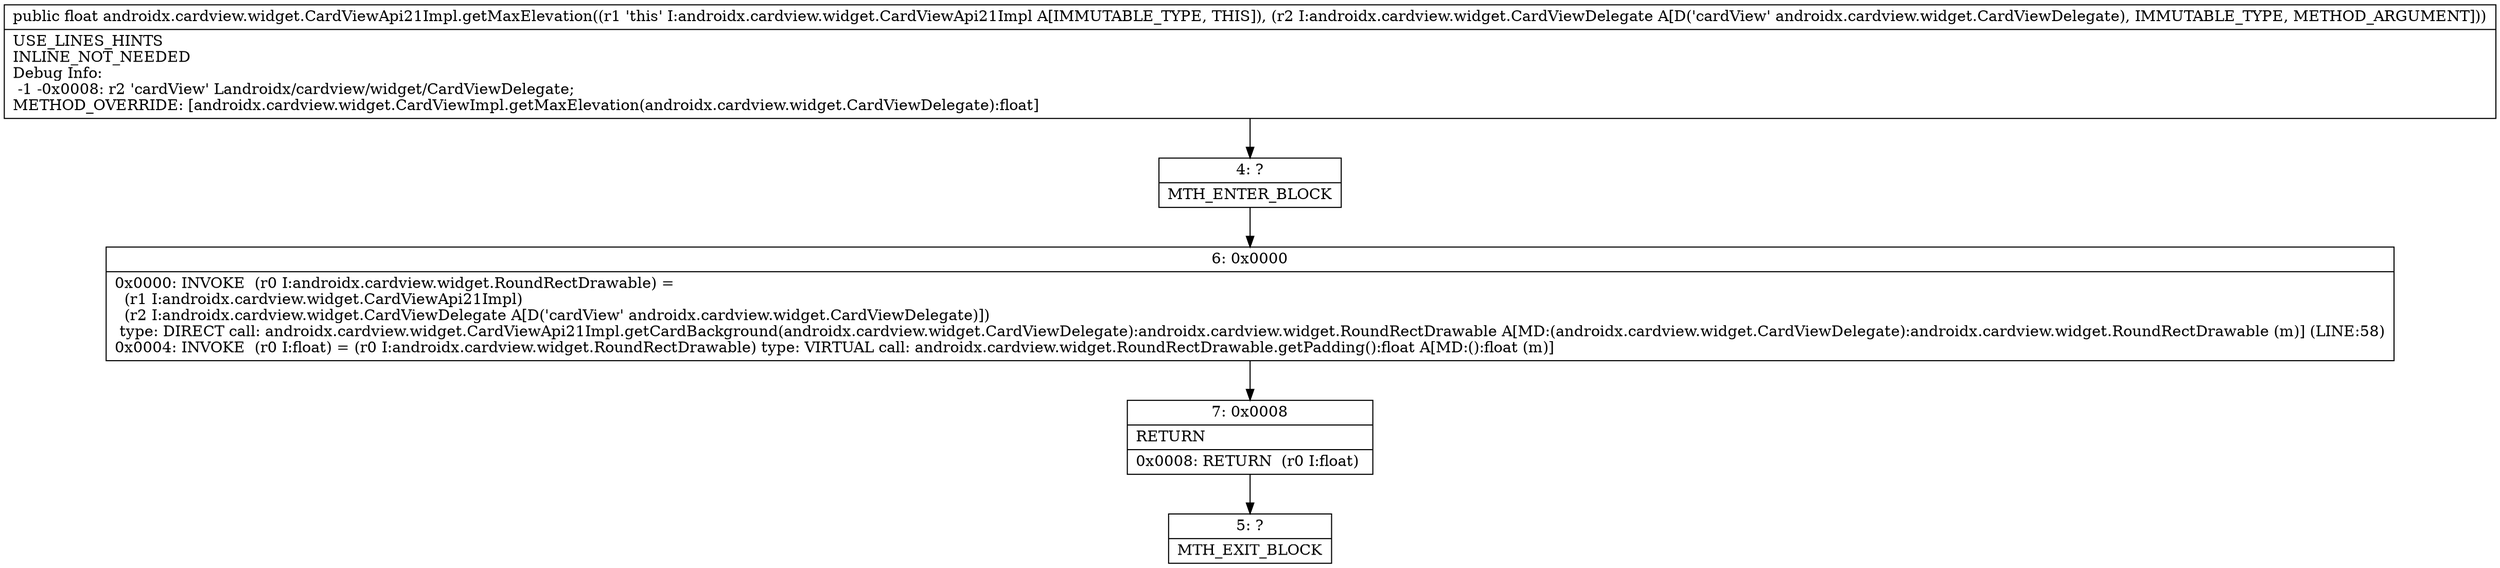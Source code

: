 digraph "CFG forandroidx.cardview.widget.CardViewApi21Impl.getMaxElevation(Landroidx\/cardview\/widget\/CardViewDelegate;)F" {
Node_4 [shape=record,label="{4\:\ ?|MTH_ENTER_BLOCK\l}"];
Node_6 [shape=record,label="{6\:\ 0x0000|0x0000: INVOKE  (r0 I:androidx.cardview.widget.RoundRectDrawable) = \l  (r1 I:androidx.cardview.widget.CardViewApi21Impl)\l  (r2 I:androidx.cardview.widget.CardViewDelegate A[D('cardView' androidx.cardview.widget.CardViewDelegate)])\l type: DIRECT call: androidx.cardview.widget.CardViewApi21Impl.getCardBackground(androidx.cardview.widget.CardViewDelegate):androidx.cardview.widget.RoundRectDrawable A[MD:(androidx.cardview.widget.CardViewDelegate):androidx.cardview.widget.RoundRectDrawable (m)] (LINE:58)\l0x0004: INVOKE  (r0 I:float) = (r0 I:androidx.cardview.widget.RoundRectDrawable) type: VIRTUAL call: androidx.cardview.widget.RoundRectDrawable.getPadding():float A[MD:():float (m)]\l}"];
Node_7 [shape=record,label="{7\:\ 0x0008|RETURN\l|0x0008: RETURN  (r0 I:float) \l}"];
Node_5 [shape=record,label="{5\:\ ?|MTH_EXIT_BLOCK\l}"];
MethodNode[shape=record,label="{public float androidx.cardview.widget.CardViewApi21Impl.getMaxElevation((r1 'this' I:androidx.cardview.widget.CardViewApi21Impl A[IMMUTABLE_TYPE, THIS]), (r2 I:androidx.cardview.widget.CardViewDelegate A[D('cardView' androidx.cardview.widget.CardViewDelegate), IMMUTABLE_TYPE, METHOD_ARGUMENT]))  | USE_LINES_HINTS\lINLINE_NOT_NEEDED\lDebug Info:\l  \-1 \-0x0008: r2 'cardView' Landroidx\/cardview\/widget\/CardViewDelegate;\lMETHOD_OVERRIDE: [androidx.cardview.widget.CardViewImpl.getMaxElevation(androidx.cardview.widget.CardViewDelegate):float]\l}"];
MethodNode -> Node_4;Node_4 -> Node_6;
Node_6 -> Node_7;
Node_7 -> Node_5;
}

